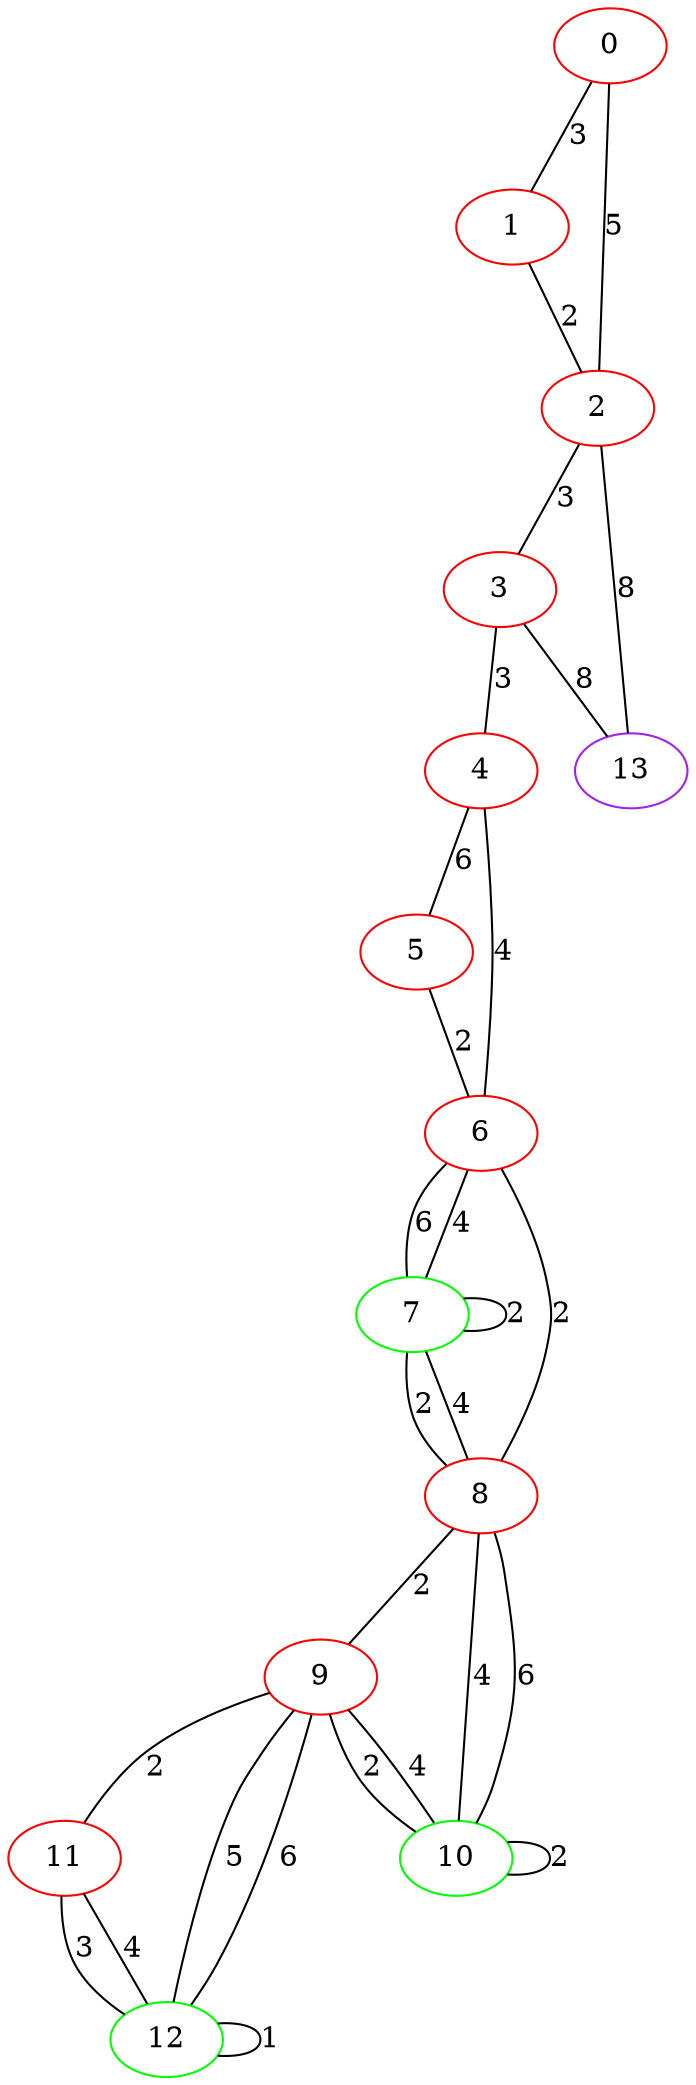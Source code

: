graph "" {
0 [color=red, weight=1];
1 [color=red, weight=1];
2 [color=red, weight=1];
3 [color=red, weight=1];
4 [color=red, weight=1];
5 [color=red, weight=1];
6 [color=red, weight=1];
7 [color=green, weight=2];
8 [color=red, weight=1];
9 [color=red, weight=1];
10 [color=green, weight=2];
11 [color=red, weight=1];
12 [color=green, weight=2];
13 [color=purple, weight=4];
0 -- 1  [key=0, label=3];
0 -- 2  [key=0, label=5];
1 -- 2  [key=0, label=2];
2 -- 3  [key=0, label=3];
2 -- 13  [key=0, label=8];
3 -- 4  [key=0, label=3];
3 -- 13  [key=0, label=8];
4 -- 5  [key=0, label=6];
4 -- 6  [key=0, label=4];
5 -- 6  [key=0, label=2];
6 -- 8  [key=0, label=2];
6 -- 7  [key=0, label=6];
6 -- 7  [key=1, label=4];
7 -- 8  [key=0, label=4];
7 -- 8  [key=1, label=2];
7 -- 7  [key=0, label=2];
8 -- 9  [key=0, label=2];
8 -- 10  [key=0, label=4];
8 -- 10  [key=1, label=6];
9 -- 10  [key=0, label=2];
9 -- 10  [key=1, label=4];
9 -- 11  [key=0, label=2];
9 -- 12  [key=0, label=5];
9 -- 12  [key=1, label=6];
10 -- 10  [key=0, label=2];
11 -- 12  [key=0, label=3];
11 -- 12  [key=1, label=4];
12 -- 12  [key=0, label=1];
}
